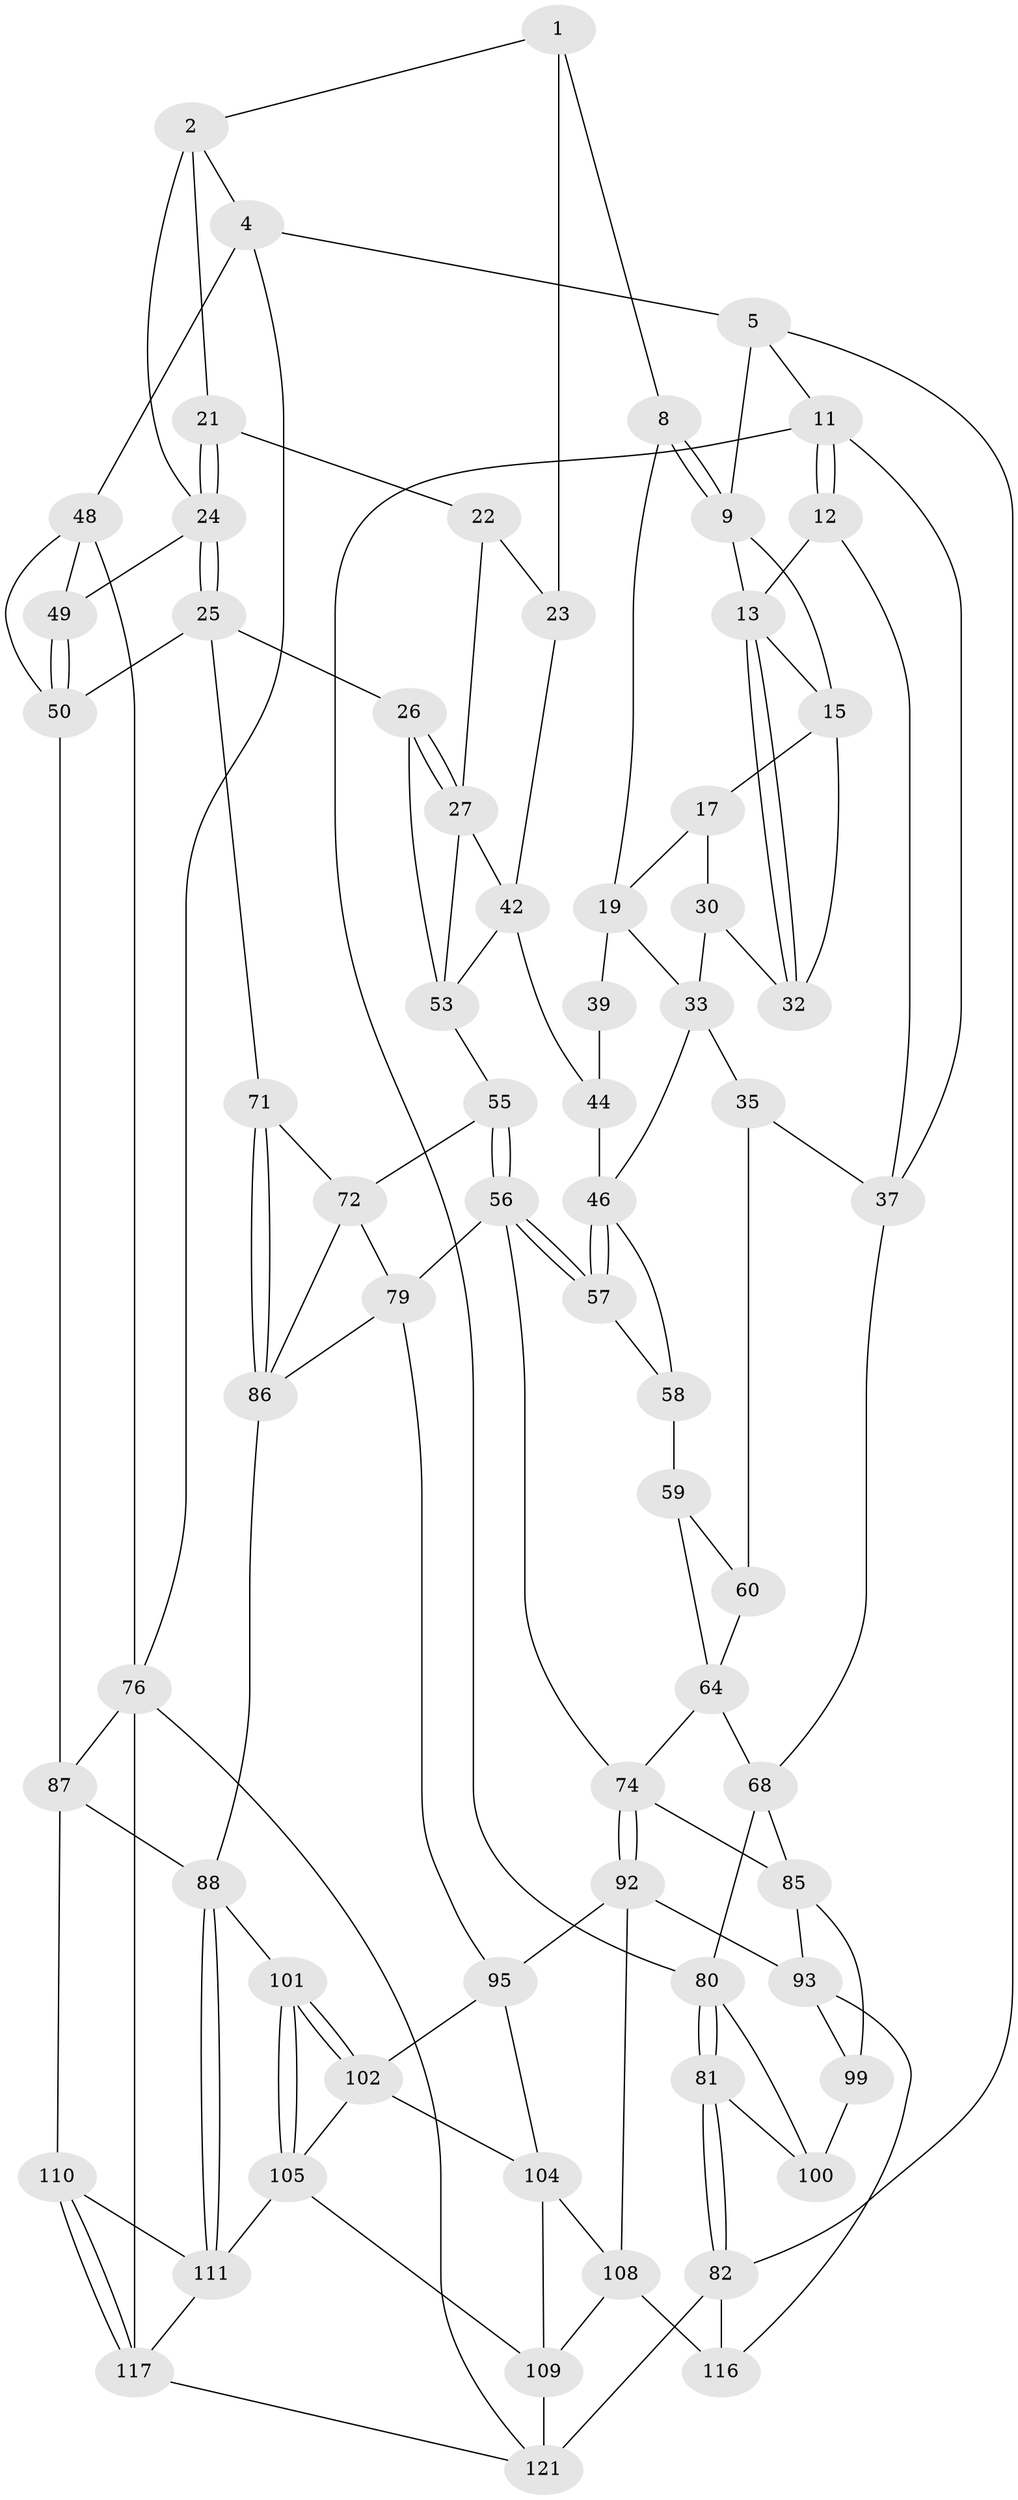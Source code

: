 // original degree distribution, {3: 0.024390243902439025, 4: 0.24390243902439024, 5: 0.4959349593495935, 6: 0.23577235772357724}
// Generated by graph-tools (version 1.1) at 2025/42/03/06/25 10:42:30]
// undirected, 68 vertices, 141 edges
graph export_dot {
graph [start="1"]
  node [color=gray90,style=filled];
  1 [pos="+0.3987425195446279+0",super="+7"];
  2 [pos="+0.6674996241454312+0",super="+3"];
  4 [pos="+1+0"];
  5 [pos="+0+0",super="+6"];
  8 [pos="+0.4333361830675988+0.12066836365257758",super="+20"];
  9 [pos="+0.2785214807107802+0",super="+10"];
  11 [pos="+0+0",super="+66"];
  12 [pos="+0.12474443997397236+0.06705790064945598"];
  13 [pos="+0.13333542747767066+0.06289070755455349",super="+14"];
  15 [pos="+0.28897683565065596+0",super="+16"];
  17 [pos="+0.29116499270340324+0",super="+18"];
  19 [pos="+0.35145518888458227+0.09652330844318907",super="+38"];
  21 [pos="+0.6666476604686408+0"];
  22 [pos="+0.6401723907069382+0",super="+28"];
  23 [pos="+0.45985344284867363+0.12479308210280884",super="+41"];
  24 [pos="+0.6927990688888123+0.19215659640048158",super="+29"];
  25 [pos="+0.6747995318795663+0.23812724793555493",super="+51"];
  26 [pos="+0.6314222683211661+0.22357025778933529"];
  27 [pos="+0.6200882399204186+0.21551609887142983",super="+52"];
  30 [pos="+0.27137919751649864+0.0741217923473022",super="+31"];
  32 [pos="+0.2335774256288045+0.12976322644847493"];
  33 [pos="+0.24326484541288537+0.1507898409087051",super="+34"];
  35 [pos="+0.09623239949302362+0.21362586839580316",super="+36"];
  37 [pos="+0.047945510799300935+0.2072667395226717",super="+67"];
  39 [pos="+0.29861244309544427+0.1898815031003115",super="+40"];
  42 [pos="+0.4422439140288246+0.2014995578816768",super="+43"];
  44 [pos="+0.3608294810973386+0.237114035374101",super="+45"];
  46 [pos="+0.30924912531695314+0.26450903649475316",super="+47"];
  48 [pos="+1+0",super="+69"];
  49 [pos="+0.8264679740463279+0.1210573642818578"];
  50 [pos="+0.9162941547790557+0.3906192236110313",super="+70"];
  53 [pos="+0.4258313197441793+0.29592685629580645",super="+54"];
  55 [pos="+0.42844102474970325+0.36181264370005173"];
  56 [pos="+0.36629506152710384+0.4028693988893442",super="+73"];
  57 [pos="+0.3381372277948794+0.36146698137390504"];
  58 [pos="+0.23180371121388396+0.2906278762261341",super="+61"];
  59 [pos="+0.19327801438411193+0.3007562714453531",super="+63"];
  60 [pos="+0.17798634943343866+0.2959098427190677",super="+62"];
  64 [pos="+0.19385247628355687+0.4086846589691254",super="+65"];
  68 [pos="+0.052875994476974185+0.40067165324424436",super="+83"];
  71 [pos="+0.6189218110279258+0.3861709687235648"];
  72 [pos="+0.5052039192874065+0.3972129191831975",super="+78"];
  74 [pos="+0.327792537129359+0.47643132798120325",super="+75"];
  76 [pos="+1+1",super="+77"];
  79 [pos="+0.4782289954525618+0.5403760213500522",super="+91"];
  80 [pos="+0+0.6118233936718784",super="+84"];
  81 [pos="+0+1"];
  82 [pos="+0+1",super="+123"];
  85 [pos="+0.1166922354822239+0.5262180610256822",super="+94"];
  86 [pos="+0.5972680700460783+0.5072879102695106",super="+90"];
  87 [pos="+0.8553016552731545+0.5221115820792284",super="+98"];
  88 [pos="+0.7999253983892523+0.5890342938089151",super="+89"];
  92 [pos="+0.2891228728878218+0.669424913711753",super="+97"];
  93 [pos="+0.27681975971196227+0.6743716909190057",super="+113"];
  95 [pos="+0.48808232891057457+0.647978986884986",super="+96"];
  99 [pos="+0.06596159006997768+0.7052706193800036",super="+114"];
  100 [pos="+0+0.6436991450834884",super="+120"];
  101 [pos="+0.7297371795635174+0.6362492816715444"];
  102 [pos="+0.6621987225670342+0.6697025730708549",super="+103"];
  104 [pos="+0.6043058462728813+0.7135531485698716",super="+107"];
  105 [pos="+0.7056611608509317+0.8659856616810698",super="+106"];
  108 [pos="+0.43495346072074786+0.7692939092672917",super="+115"];
  109 [pos="+0.6822284195635236+0.8942426410051514",super="+118"];
  110 [pos="+0.9358533351933807+0.788022198507694"];
  111 [pos="+0.8645320863912898+0.7172252989423782",super="+112"];
  116 [pos="+0.2905184738162469+1"];
  117 [pos="+0.8801393232134128+0.863359577078439",super="+119"];
  121 [pos="+0.8466032502893928+1",super="+122"];
  1 -- 2;
  1 -- 8;
  1 -- 23;
  2 -- 21;
  2 -- 24;
  2 -- 4;
  4 -- 5;
  4 -- 48;
  4 -- 76;
  5 -- 11;
  5 -- 82;
  5 -- 9;
  8 -- 9;
  8 -- 9;
  8 -- 19;
  9 -- 15;
  9 -- 13;
  11 -- 12;
  11 -- 12;
  11 -- 80;
  11 -- 37;
  12 -- 13;
  12 -- 37;
  13 -- 32;
  13 -- 32;
  13 -- 15;
  15 -- 17;
  15 -- 32;
  17 -- 30 [weight=2];
  17 -- 19;
  19 -- 33;
  19 -- 39;
  21 -- 22;
  21 -- 24;
  21 -- 24;
  22 -- 23 [weight=2];
  22 -- 27;
  23 -- 42;
  24 -- 25;
  24 -- 25;
  24 -- 49;
  25 -- 26;
  25 -- 50;
  25 -- 71;
  26 -- 27;
  26 -- 27;
  26 -- 53;
  27 -- 42;
  27 -- 53;
  30 -- 32;
  30 -- 33;
  33 -- 35;
  33 -- 46;
  35 -- 60 [weight=2];
  35 -- 37;
  37 -- 68;
  39 -- 44 [weight=2];
  42 -- 44;
  42 -- 53;
  44 -- 46;
  46 -- 57;
  46 -- 57;
  46 -- 58;
  48 -- 49;
  48 -- 76;
  48 -- 50;
  49 -- 50;
  49 -- 50;
  50 -- 87;
  53 -- 55;
  55 -- 56;
  55 -- 56;
  55 -- 72;
  56 -- 57;
  56 -- 57;
  56 -- 74;
  56 -- 79;
  57 -- 58;
  58 -- 59 [weight=2];
  59 -- 60;
  59 -- 64;
  60 -- 64;
  64 -- 74;
  64 -- 68;
  68 -- 80;
  68 -- 85;
  71 -- 72;
  71 -- 86;
  71 -- 86;
  72 -- 86;
  72 -- 79;
  74 -- 92;
  74 -- 92;
  74 -- 85;
  76 -- 121;
  76 -- 87;
  76 -- 117;
  79 -- 95;
  79 -- 86;
  80 -- 81;
  80 -- 81;
  80 -- 100;
  81 -- 82;
  81 -- 82;
  81 -- 100;
  82 -- 121 [weight=2];
  82 -- 116;
  85 -- 99;
  85 -- 93;
  86 -- 88;
  87 -- 88;
  87 -- 110;
  88 -- 111;
  88 -- 111;
  88 -- 101;
  92 -- 93;
  92 -- 108;
  92 -- 95;
  93 -- 116;
  93 -- 99;
  95 -- 102;
  95 -- 104;
  99 -- 100 [weight=2];
  101 -- 102;
  101 -- 102;
  101 -- 105;
  101 -- 105;
  102 -- 104;
  102 -- 105;
  104 -- 108;
  104 -- 109;
  105 -- 111;
  105 -- 109;
  108 -- 116;
  108 -- 109;
  109 -- 121;
  110 -- 111;
  110 -- 117;
  110 -- 117;
  111 -- 117;
  117 -- 121;
}

